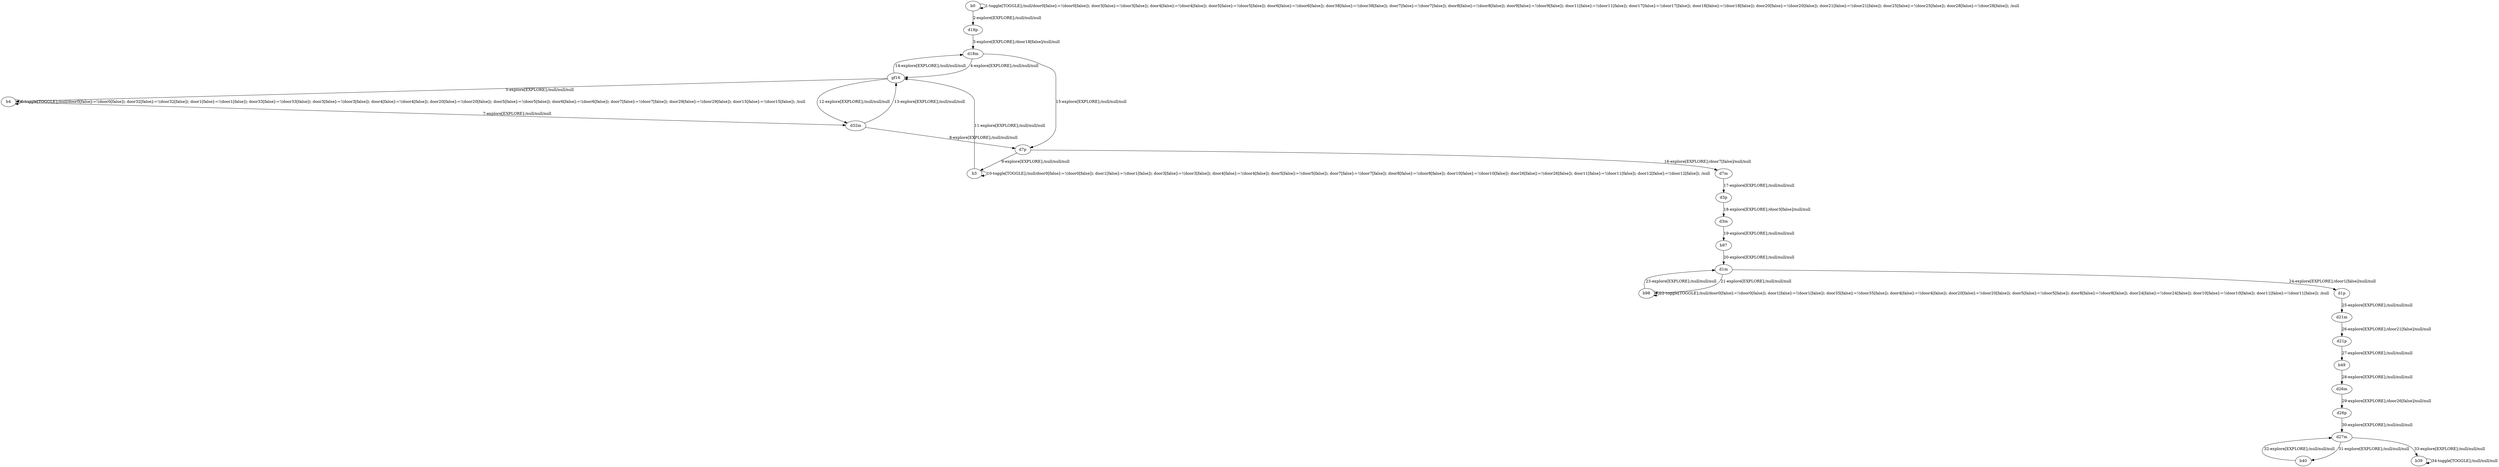 # Total number of goals covered by this test: 3
# d27m --> b39
# d27m --> b40
# b39 --> b39

digraph g {
"b0" -> "b0" [label = "1-toggle[TOGGLE];/null/door0[false]:=!(door0[false]); door3[false]:=!(door3[false]); door4[false]:=!(door4[false]); door5[false]:=!(door5[false]); door6[false]:=!(door6[false]); door38[false]:=!(door38[false]); door7[false]:=!(door7[false]); door8[false]:=!(door8[false]); door9[false]:=!(door9[false]); door11[false]:=!(door11[false]); door17[false]:=!(door17[false]); door18[false]:=!(door18[false]); door20[false]:=!(door20[false]); door21[false]:=!(door21[false]); door25[false]:=!(door25[false]); door28[false]:=!(door28[false]); /null"];
"b0" -> "d18p" [label = "2-explore[EXPLORE];/null/null/null"];
"d18p" -> "d18m" [label = "3-explore[EXPLORE];/door18[false]/null/null"];
"d18m" -> "gf16" [label = "4-explore[EXPLORE];/null/null/null"];
"gf16" -> "b4" [label = "5-explore[EXPLORE];/null/null/null"];
"b4" -> "b4" [label = "6-toggle[TOGGLE];/null/door0[false]:=!(door0[false]); door32[false]:=!(door32[false]); door1[false]:=!(door1[false]); door33[false]:=!(door33[false]); door3[false]:=!(door3[false]); door4[false]:=!(door4[false]); door20[false]:=!(door20[false]); door5[false]:=!(door5[false]); door6[false]:=!(door6[false]); door7[false]:=!(door7[false]); door29[false]:=!(door29[false]); door15[false]:=!(door15[false]); /null"];
"b4" -> "d32m" [label = "7-explore[EXPLORE];/null/null/null"];
"d32m" -> "d7p" [label = "8-explore[EXPLORE];/null/null/null"];
"d7p" -> "b3" [label = "9-explore[EXPLORE];/null/null/null"];
"b3" -> "b3" [label = "10-toggle[TOGGLE];/null/door0[false]:=!(door0[false]); door1[false]:=!(door1[false]); door3[false]:=!(door3[false]); door4[false]:=!(door4[false]); door5[false]:=!(door5[false]); door7[false]:=!(door7[false]); door8[false]:=!(door8[false]); door10[false]:=!(door10[false]); door26[false]:=!(door26[false]); door11[false]:=!(door11[false]); door12[false]:=!(door12[false]); /null"];
"b3" -> "gf16" [label = "11-explore[EXPLORE];/null/null/null"];
"gf16" -> "d32m" [label = "12-explore[EXPLORE];/null/null/null"];
"d32m" -> "gf16" [label = "13-explore[EXPLORE];/null/null/null"];
"gf16" -> "d18m" [label = "14-explore[EXPLORE];/null/null/null"];
"d18m" -> "d7p" [label = "15-explore[EXPLORE];/null/null/null"];
"d7p" -> "d7m" [label = "16-explore[EXPLORE];/door7[false]/null/null"];
"d7m" -> "d3p" [label = "17-explore[EXPLORE];/null/null/null"];
"d3p" -> "d3m" [label = "18-explore[EXPLORE];/door3[false]/null/null"];
"d3m" -> "b97" [label = "19-explore[EXPLORE];/null/null/null"];
"b97" -> "d1m" [label = "20-explore[EXPLORE];/null/null/null"];
"d1m" -> "b98" [label = "21-explore[EXPLORE];/null/null/null"];
"b98" -> "b98" [label = "22-toggle[TOGGLE];/null/door0[false]:=!(door0[false]); door1[false]:=!(door1[false]); door35[false]:=!(door35[false]); door4[false]:=!(door4[false]); door20[false]:=!(door20[false]); door5[false]:=!(door5[false]); door8[false]:=!(door8[false]); door24[false]:=!(door24[false]); door10[false]:=!(door10[false]); door11[false]:=!(door11[false]); /null"];
"b98" -> "d1m" [label = "23-explore[EXPLORE];/null/null/null"];
"d1m" -> "d1p" [label = "24-explore[EXPLORE];/door1[false]/null/null"];
"d1p" -> "d21m" [label = "25-explore[EXPLORE];/null/null/null"];
"d21m" -> "d21p" [label = "26-explore[EXPLORE];/door21[false]/null/null"];
"d21p" -> "b49" [label = "27-explore[EXPLORE];/null/null/null"];
"b49" -> "d26m" [label = "28-explore[EXPLORE];/null/null/null"];
"d26m" -> "d26p" [label = "29-explore[EXPLORE];/door26[false]/null/null"];
"d26p" -> "d27m" [label = "30-explore[EXPLORE];/null/null/null"];
"d27m" -> "b40" [label = "31-explore[EXPLORE];/null/null/null"];
"b40" -> "d27m" [label = "32-explore[EXPLORE];/null/null/null"];
"d27m" -> "b39" [label = "33-explore[EXPLORE];/null/null/null"];
"b39" -> "b39" [label = "34-toggle[TOGGLE];/null/null/null"];
}